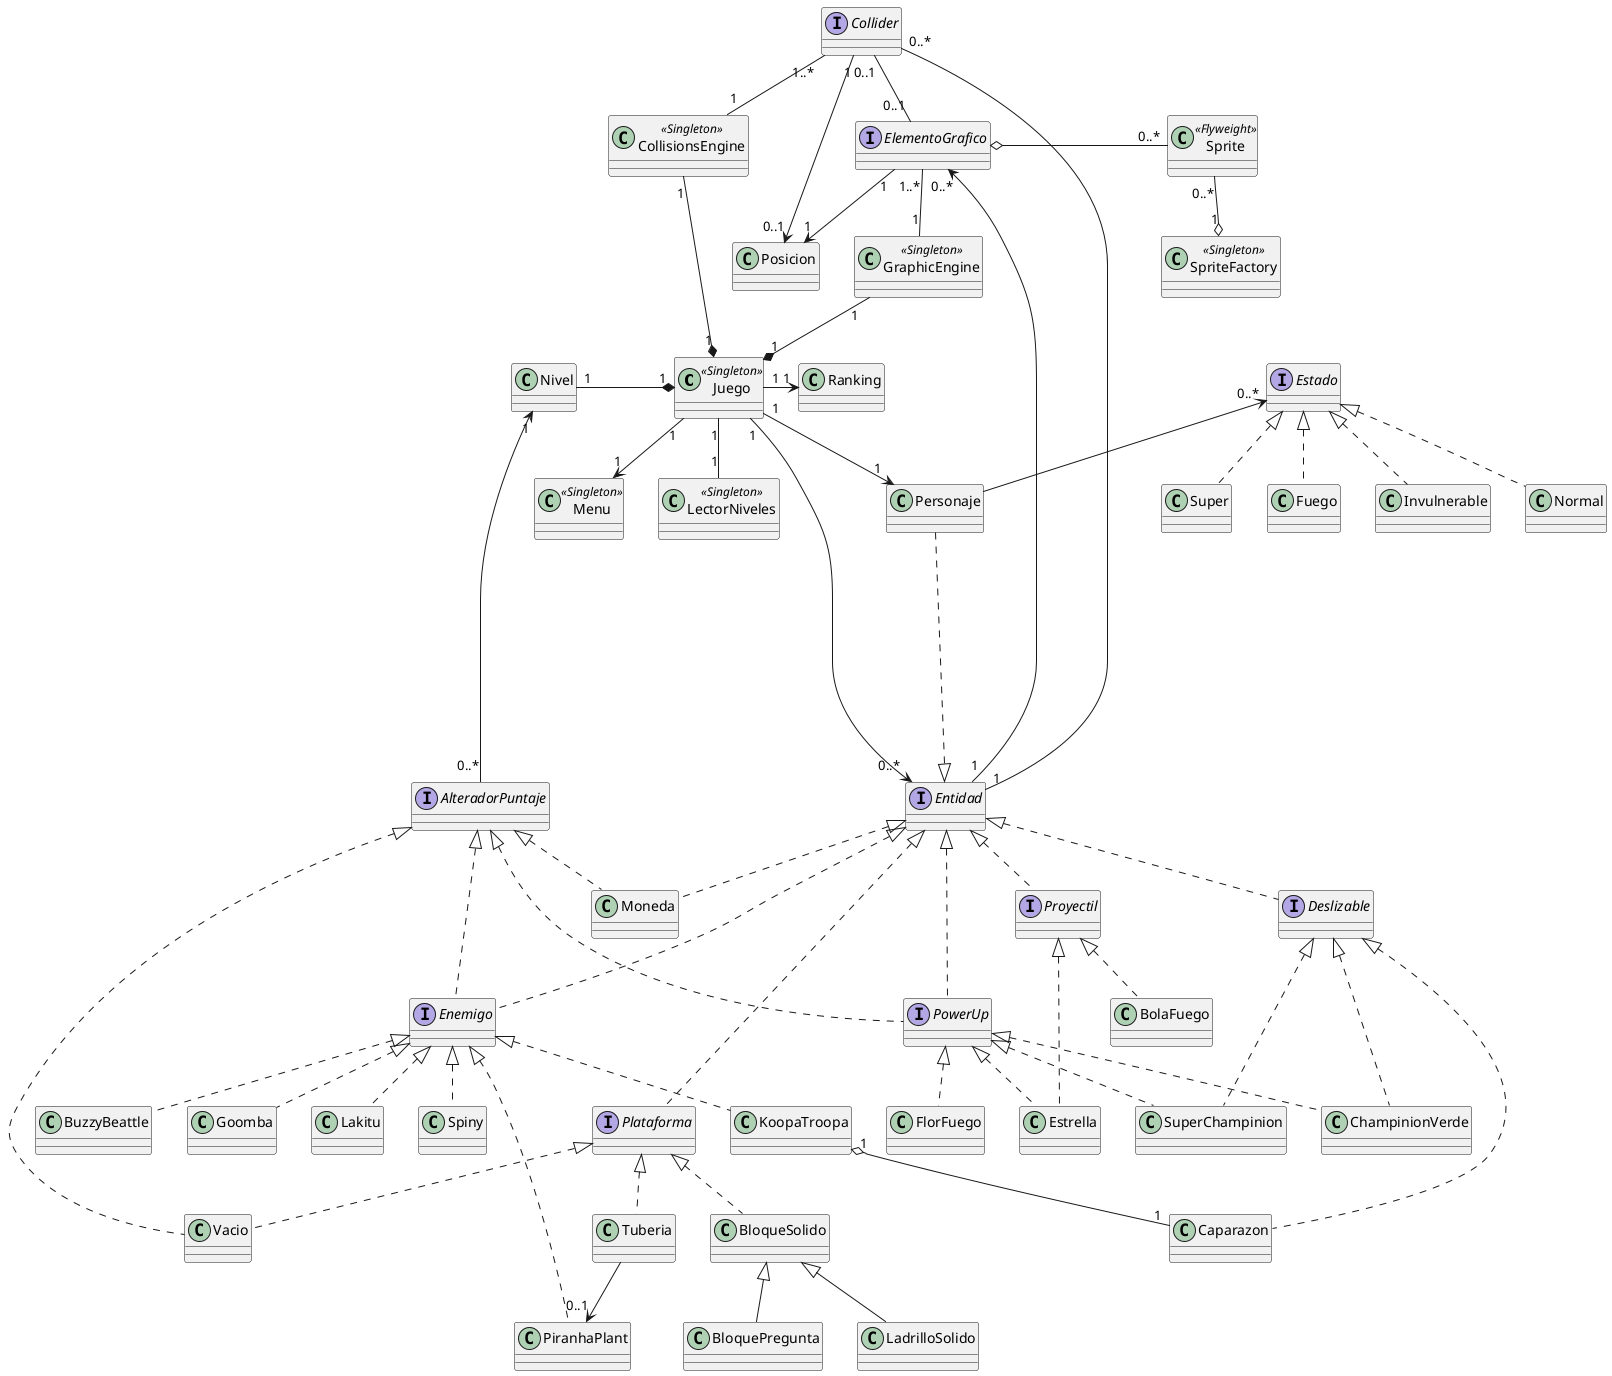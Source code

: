 @startuml
' # JUEGO #
'
class Juego <<Singleton>>
class Menu <<Singleton>>
class CollisionsEngine <<Singleton>>
class GraphicEngine <<Singleton>>
class LectorNiveles <<Singleton>>
Juego "1" --> "1" Menu
Juego "1" *-l- "1" Nivel
Juego "1" --> "1" Personaje
Juego "1" *-u- "1" GraphicEngine
Juego "1" *-u- "1" CollisionsEngine
Juego "1" -r-> "1" Ranking
Juego "1" -- "1" LectorNiveles
Juego "1" --> "0..*" Entidad

' # ENTIDAD #
'
interface Entidad
Entidad "1" ---u-> "0..*" ElementoGrafico
Entidad "1" ---u- "0..*" Collider

' # GRAFICA #
'
interface ElementoGrafico
class SpriteFactory <<Singleton>>
class Sprite <<Flyweight>>
Sprite "0..*" --o "1" SpriteFactory
ElementoGrafico o-l- "0..*" Sprite
ElementoGrafico "1..*" -- "1" GraphicEngine
ElementoGrafico "1" --> "1" Posicion

' # COLLISIONS #
'
interface Collider
Collider "0..1" -- "0..1" ElementoGrafico
Collider "1" --> "0..1" Posicion
Collider "1..*" -- "1" CollisionsEngine

' # PERSONAJE #
'
interface Estado
class Personaje
Personaje .....|> Entidad
Personaje -u-> "0..*" Estado
Normal .u.|> Estado
Super .u.|> Estado
Fuego .u.|> Estado
Invulnerable .u.|> Estado

' # NIVEL #
'
interface AlteradorPuntaje
interface Plataforma
interface Enemigo
interface PowerUp
class Moneda
Nivel "1" <-d- "0..*" AlteradorPuntaje
Plataforma ...u.|> Entidad
Enemigo ..u.|> AlteradorPuntaje
Enemigo ..u.|> Entidad
PowerUp ..u.|> Entidad
PowerUp ..u.|> AlteradorPuntaje
Moneda .u.|> Entidad
Moneda .u.|> AlteradorPuntaje

' # ENEMIGOS #
'
Goomba .u.|> Enemigo
KoopaTroopa .u.|> Enemigo
PiranhaPlant .u.|> Enemigo
Lakitu .u.|> Enemigo
Spiny .u.|> Enemigo
BuzzyBeattle .u.|> Enemigo
Tuberia --> "0..1" PiranhaPlant

' # PLATAFORMAS #
'
Vacio .u.|> AlteradorPuntaje
Vacio .u.|> Plataforma
BloqueSolido .u.|> Plataforma
LadrilloSolido -u-|> BloqueSolido
BloquePregunta -u-|> BloqueSolido
Tuberia .u.|> Plataforma

' # POWERUPS #
'
SuperChampinion .u.|> PowerUp
FlorFuego .u.|> PowerUp
Estrella .u.|> PowerUp
ChampinionVerde .u.|> PowerUp

' # PROYECTIL #
'
interface Proyectil
Proyectil .u.|> Entidad
BolaFuego .u.|> Proyectil
Estrella .u.|> Proyectil

' # DESLIZABLE #
'
interface Deslizable
Deslizable .u.|> Entidad
Caparazon .u.|> Deslizable
KoopaTroopa "1" o-- "1" Caparazon
ChampinionVerde .u.|> Deslizable
SuperChampinion .u.|> Deslizable

' # FORMATTING #
'
@enduml
